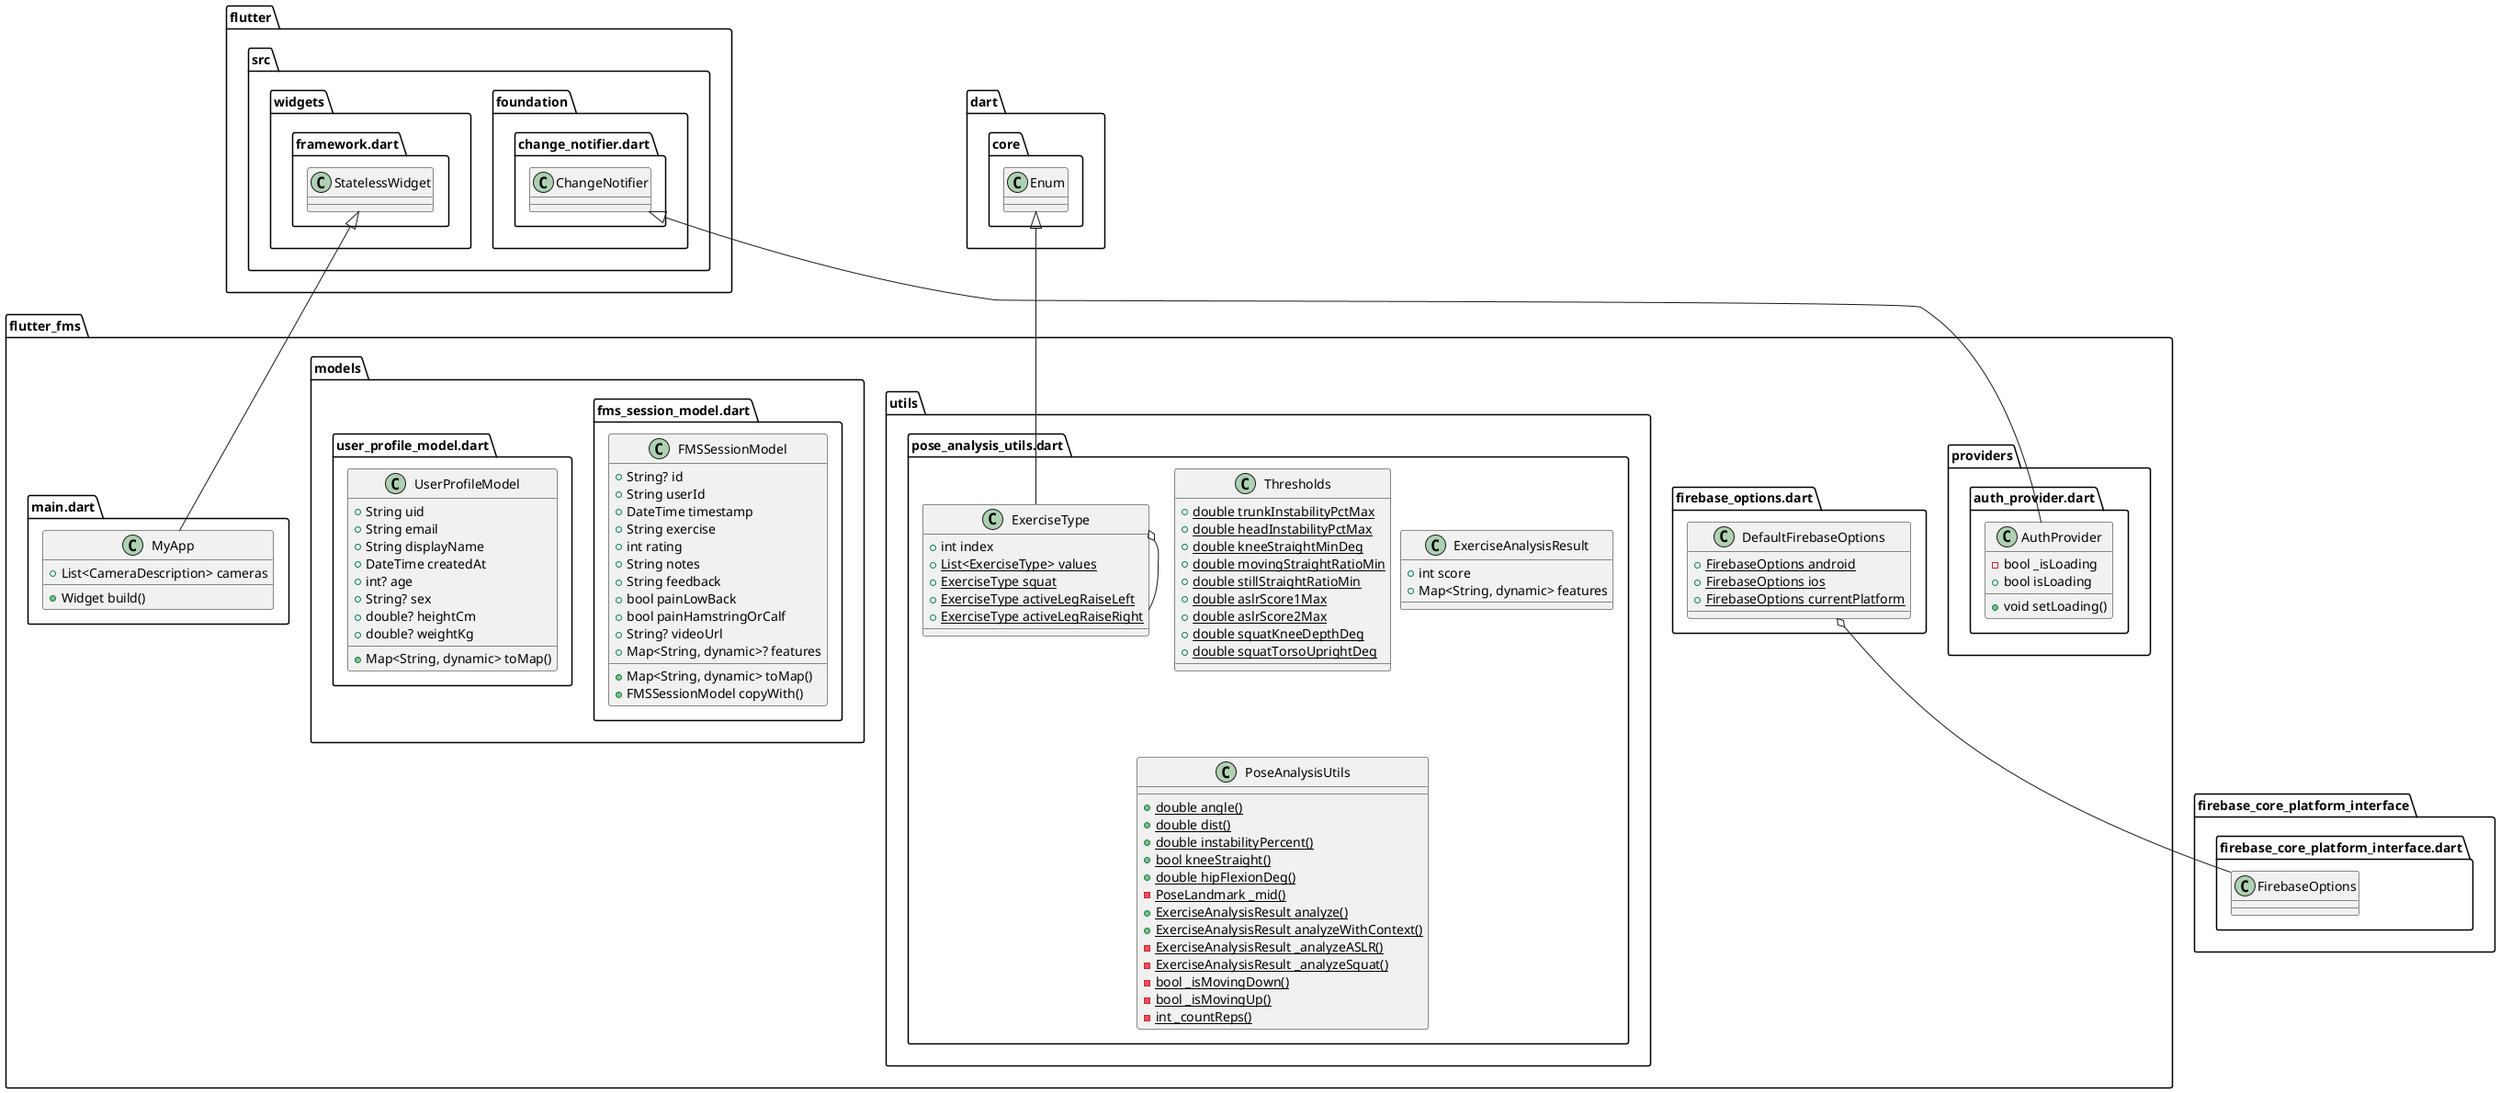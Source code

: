 @startuml
top to bottom direction
set namespaceSeparator ::
skinparam nodesep 10
skinparam ranksep 20

' ───────────── Page 1: Core / Models / Utils ─────────────

class "flutter_fms::providers::auth_provider.dart::AuthProvider" {
  -bool _isLoading
  +bool isLoading
  +void setLoading()
}

"flutter::src::foundation::change_notifier.dart::ChangeNotifier" <|-- "flutter_fms::providers::auth_provider.dart::AuthProvider"

class "flutter_fms::firebase_options.dart::DefaultFirebaseOptions" {
  {static} +FirebaseOptions android
  {static} +FirebaseOptions ios
  {static} +FirebaseOptions currentPlatform
}

"flutter_fms::firebase_options.dart::DefaultFirebaseOptions" o-- "firebase_core_platform_interface::firebase_core_platform_interface.dart::FirebaseOptions"

class "flutter_fms::utils::pose_analysis_utils.dart::Thresholds" {
  {static} +double trunkInstabilityPctMax
  {static} +double headInstabilityPctMax
  {static} +double kneeStraightMinDeg
  {static} +double movingStraightRatioMin
  {static} +double stillStraightRatioMin
  {static} +double aslrScore1Max
  {static} +double aslrScore2Max
  {static} +double squatKneeDepthDeg
  {static} +double squatTorsoUprightDeg
}

class "flutter_fms::utils::pose_analysis_utils.dart::ExerciseAnalysisResult" {
  +int score
  +Map<String, dynamic> features
}

class "flutter_fms::utils::pose_analysis_utils.dart::PoseAnalysisUtils" {
  {static} +double angle()
  {static} +double dist()
  {static} +double instabilityPercent()
  {static} +bool kneeStraight()
  {static} +double hipFlexionDeg()
  {static} -PoseLandmark _mid()
  {static} +ExerciseAnalysisResult analyze()
  {static} +ExerciseAnalysisResult analyzeWithContext()
  {static} -ExerciseAnalysisResult _analyzeASLR()
  {static} -ExerciseAnalysisResult _analyzeSquat()
  {static} -bool _isMovingDown()
  {static} -bool _isMovingUp()
  {static} -int _countReps()
}

class "flutter_fms::utils::pose_analysis_utils.dart::ExerciseType" {
  +int index
  {static} +List<ExerciseType> values
  {static} +ExerciseType squat
  {static} +ExerciseType activeLegRaiseLeft
  {static} +ExerciseType activeLegRaiseRight
}

"flutter_fms::utils::pose_analysis_utils.dart::ExerciseType" o-- "flutter_fms::utils::pose_analysis_utils.dart::ExerciseType"
"dart::core::Enum" <|-- "flutter_fms::utils::pose_analysis_utils.dart::ExerciseType"

class "flutter_fms::models::fms_session_model.dart::FMSSessionModel" {
  +String? id
  +String userId
  +DateTime timestamp
  +String exercise
  +int rating
  +String notes
  +String feedback
  +bool painLowBack
  +bool painHamstringOrCalf
  +String? videoUrl
  +Map<String, dynamic>? features
  +Map<String, dynamic> toMap()
  +FMSSessionModel copyWith()
}

class "flutter_fms::models::user_profile_model.dart::UserProfileModel" {
  +String uid
  +String email
  +String displayName
  +DateTime createdAt
  +int? age
  +String? sex
  +double? heightCm
  +double? weightKg
  +Map<String, dynamic> toMap()
}

class "flutter_fms::main.dart::MyApp" {
  +List<CameraDescription> cameras
  +Widget build()
}

"flutter::src::widgets::framework.dart::StatelessWidget" <|-- "flutter_fms::main.dart::MyApp"


newpage


' ───────────── Page 2: Auth / Shell / Home ─────────────

class "flutter_fms::screens::app_shell.dart::AppShell" {
  +List<CameraDescription> cameras
  +State<AppShell> createState()
}

"flutter::src::widgets::framework.dart::StatefulWidget" <|-- "flutter_fms::screens::app_shell.dart::AppShell"

class "flutter_fms::screens::app_shell.dart::_AppShellState" {
  -int _index
  +Widget build()
}

"flutter::src::widgets::framework.dart::State" <|-- "flutter_fms::screens::app_shell.dart::_AppShellState"

class "flutter_fms::screens::home::edit_profile_screen.dart::EditProfileScreen" {
  +State<EditProfileScreen> createState()
}

"flutter::src::widgets::framework.dart::StatefulWidget" <|-- "flutter_fms::screens::home::edit_profile_screen.dart::EditProfileScreen"

class "flutter_fms::screens::home::edit_profile_screen.dart::_EditProfileScreenState" {
  -GlobalKey<FormState> _formKey
  -TextEditingController _displayNameCtrl
  -TextEditingController _ageCtrl
  -TextEditingController _heightCtrl
  -TextEditingController _weightCtrl
  -String _sex
  +void dispose()
  -dynamic _save()
  +Widget build()
}

"flutter_fms::screens::home::edit_profile_screen.dart::_EditProfileScreenState" o-- "flutter::src::widgets::framework.dart::GlobalKey<FormState>"
"flutter_fms::screens::home::edit_profile_screen.dart::_EditProfileScreenState" o-- "flutter::src::widgets::editable_text.dart::TextEditingController"
"flutter::src::widgets::framework.dart::State" <|-- "flutter_fms::screens::home::edit_profile_screen.dart::_EditProfileScreenState"

class "flutter_fms::screens::auth::register_screen.dart::RegisterScreen" {
  +Function toggleView
  +State<RegisterScreen> createState()
}

"flutter::src::widgets::framework.dart::StatefulWidget" <|-- "flutter_fms::screens::auth::register_screen.dart::RegisterScreen"

class "flutter_fms::screens::auth::register_screen.dart::_RegisterScreenState" {
  -GlobalKey<FormState> _formKey
  -TextEditingController _emailController
  -TextEditingController _passwordController
  -TextEditingController _displayNameController
  -TextEditingController _ageController
  -String _sex
  -TextEditingController _heightController
  -TextEditingController _weightController
  -String? _errorMessage
  +void dispose()
  -dynamic _register()
  +Widget build()
}

"flutter_fms::screens::auth::register_screen.dart::_RegisterScreenState" o-- "flutter::src::widgets::framework.dart::GlobalKey<FormState>"
"flutter_fms::screens::auth::register_screen.dart::_RegisterScreenState" o-- "flutter::src::widgets::editable_text.dart::TextEditingController"
"flutter::src::widgets::framework.dart::State" <|-- "flutter_fms::screens::auth::register_screen.dart::_RegisterScreenState"

class "flutter_fms::screens::auth::login_screen.dart::LoginScreen" {
  +Function toggleView
  +State<LoginScreen> createState()
}

"flutter::src::widgets::framework.dart::StatefulWidget" <|-- "flutter_fms::screens::auth::login_screen.dart::LoginScreen"

class "flutter_fms::screens::auth::login_screen.dart::_LoginScreenState" {
  -GlobalKey<FormState> _formKey
  -TextEditingController _emailController
  -TextEditingController _passwordController
  -String? _errorMessage
  +void dispose()
  -void _login()
  +Widget build()
}

"flutter_fms::screens::auth::login_screen.dart::_LoginScreenState" o-- "flutter::src::widgets::framework.dart::GlobalKey<FormState>"
"flutter_fms::screens::auth::login_screen.dart::_LoginScreenState" o-- "flutter::src::widgets::editable_text.dart::TextEditingController"
"flutter::src::widgets::framework.dart::State" <|-- "flutter_fms::screens::auth::login_screen.dart::_LoginScreenState"

class "flutter_fms::screens::auth::auth_gate.dart::AuthGate" {
  +List<CameraDescription> cameras
  +Widget build()
}

"flutter::src::widgets::framework.dart::StatelessWidget" <|-- "flutter_fms::screens::auth::auth_gate.dart::AuthGate"

class "flutter_fms::screens::auth::auth_screen.dart::AuthScreen" {
  +State<AuthScreen> createState()
}

"flutter::src::widgets::framework.dart::StatefulWidget" <|-- "flutter_fms::screens::auth::auth_screen.dart::AuthScreen"

class "flutter_fms::screens::auth::auth_screen.dart::_AuthScreenState" {
  +bool showSignIn
  +void toggleView()
  +Widget build()
}

"flutter::src::widgets::framework.dart::State" <|-- "flutter_fms::screens::auth::auth_screen.dart::_AuthScreenState"


newpage


' ───────────── Page 3: Capture / History / Services / Widgets ─────────────

class "flutter_fms::screens::history::history_screen.dart::HistoryScreen" {
  +State<HistoryScreen> createState()
}

"flutter::src::widgets::framework.dart::StatefulWidget" <|-- "flutter_fms::screens::history::history_screen.dart::HistoryScreen"

class "flutter_fms::screens::history::history_screen.dart::_HistoryScreenState" {
  -FirestoreService _firestore
  -ExerciseType? _exerciseFilter
  -bool _sortDesc
  -String _query
  -DateFormat _dateFmt
  -String _formatTs()
  -List<FMSSessionModel> _applyFilters()
  -dynamic _confirmDelete()
  -Widget _buildHeader()
  -Widget _buildFeatures()
  -Widget _buildPainChips()
  -Widget _buildTile()
  +Widget build()
}

"flutter_fms::screens::history::history_screen.dart::_HistoryScreenState" o-- "flutter_fms::services::firestore_service.dart::FirestoreService"
"flutter_fms::screens::history::history_screen.dart::_HistoryScreenState" o-- "flutter_fms::utils::pose_analysis_utils.dart::ExerciseType"
"flutter_fms::screens::history::history_screen.dart::_HistoryScreenState" o-- "intl::src::intl::date_format.dart::DateFormat"
"flutter::src::widgets::framework.dart::State" <|-- "flutter_fms::screens::history::history_screen.dart::_HistoryScreenState"

class "flutter_fms::screens::fms_capture::fms_capture_screen.dart::FMSCaptureScreen" {
  +List<CameraDescription> cameras
  +State<FMSCaptureScreen> createState()
}

"flutter::src::widgets::framework.dart::StatefulWidget" <|-- "flutter_fms::screens::fms_capture::fms_capture_screen.dart::FMSCaptureScreen"

class "flutter_fms::screens::fms_capture::fms_capture_screen.dart::_FMSCaptureScreenState" {
  -CameraController? _cameraController
  -bool _isRecording
  -String? _errorMessage
  -ExerciseType? _selectedExercise
  -int _currentFmsScore
  -List<Pose> _poseHistory
  -List<Pose> _detectedPoses
  -PoseDetector _poseDetector
  -CameraImage? _latestImage
  -bool _mlBusy
  -Timer? _mlTicker
  -InputImageRotation _cachedRotation
  -int _historySampleModulo
  +void initState()
  +void dispose()
  +void didChangeAppLifecycleState()
  -void _resetAnalysisState()
  -dynamic _initializeCamera()
  -dynamic _processLatestFrameIfAny()
  -InputImage _toInputImage()
  -dynamic _askSelfReportPain()
  -dynamic _startVideoRecording()
  -dynamic _stopVideoRecordingAndSave()
  -dynamic _analyzeVideoFromGallery()
  -dynamic _finalizeAndSaveSessionScore()
  -void _selectExerciseFromMenu()
  +Widget build()
}

"flutter_fms::screens::fms_capture::fms_capture_screen.dart::_FMSCaptureScreenState" o-- "camera::src::camera_controller.dart::CameraController"
"flutter_fms::screens::fms_capture::fms_capture_screen.dart::_FMSCaptureScreenState" o-- "flutter_fms::utils::pose_analysis_utils.dart::ExerciseType"
"flutter_fms::screens::fms_capture::fms_capture_screen.dart::_FMSCaptureScreenState" o-- "google_mlkit_pose_detection::src::pose_detector.dart::PoseDetector"
"flutter_fms::screens::fms_capture::fms_capture_screen.dart::_FMSCaptureScreenState" o-- "camera::src::camera_image.dart::CameraImage"
"flutter_fms::screens::fms_capture::fms_capture_screen.dart::_FMSCaptureScreenState" o-- "dart::async::Timer"
"flutter_fms::screens::fms_capture::fms_capture_screen.dart::_FMSCaptureScreenState" o-- "google_mlkit_commons::src::input_image.dart::InputImageRotation"
"flutter::src::widgets::framework.dart::State" <|-- "flutter_fms::screens::fms_capture::fms_capture_screen.dart::_FMSCaptureScreenState"
"flutter::src::widgets::binding.dart::WidgetsBindingObserver" <|-- "flutter_fms::screens::fms_capture::fms_capture_screen.dart::_FMSCaptureScreenState"

class "flutter_fms::services::firestore_service.dart::FirestoreService" {
  -FirebaseFirestore _firestore
  +dynamic createUserProfile()
  +Stream<UserProfileModel?> getUserProfile()
  +dynamic updateUserProfile()
  +dynamic saveFMSession()
  +Stream<List<FMSSessionModel>> getFMSSessionsForCurrentUser()
  +Stream<List<FMSSessionModel>> getFMSSessionsForUser()
  +dynamic updateFMSSession()
  +dynamic deleteFMSSession()
}

"flutter_fms::services::firestore_service.dart::FirestoreService" o-- "cloud_firestore::cloud_firestore.dart::FirebaseFirestore"

class "flutter_fms::services::auth_service.dart::AuthService" {
  -FirebaseAuth _auth
  +Stream<User?> authStateChanges
  +dynamic registerWithEmailAndPassword()
  +dynamic signInWithEmailAndPassword()
  +dynamic signOut()
  -String _getAuthErrorMessage()
}

"flutter_fms::services::auth_service.dart::AuthService" o-- "firebase_auth::firebase_auth.dart::FirebaseAuth"
"flutter_fms::services::auth_service.dart::AuthService" o-- "dart::async::Stream<User>"

class "flutter_fms::widgets::pose_painter.dart::PosePainter" {
  +List<Pose> poses
  +Size imageSizeUpright
  +InputImageRotation rotation
  +CameraLensDirection lensDirection
  -Paint _leftPaint
  -Paint _rightPaint
  -Paint _jointPaint
  +void paint()
  -double _coverScale()
  +bool shouldRepaint()
}

"flutter_fms::widgets::pose_painter.dart::PosePainter" o-- "dart::ui::Size"
"flutter_fms::widgets::pose_painter.dart::PosePainter" o-- "google_mlkit_commons::src::input_image.dart::InputImageRotation"
"flutter_fms::widgets::pose_painter.dart::PosePainter" o-- "camera_platform_interface::src::types::camera_description.dart::CameraLensDirection"
"flutter_fms::widgets::pose_painter.dart::PosePainter" o-- "dart::ui::Paint"
"flutter::src::rendering::custom_paint.dart::CustomPainter" <|-- "flutter_fms::widgets::pose_painter.dart::PosePainter"

@enduml
